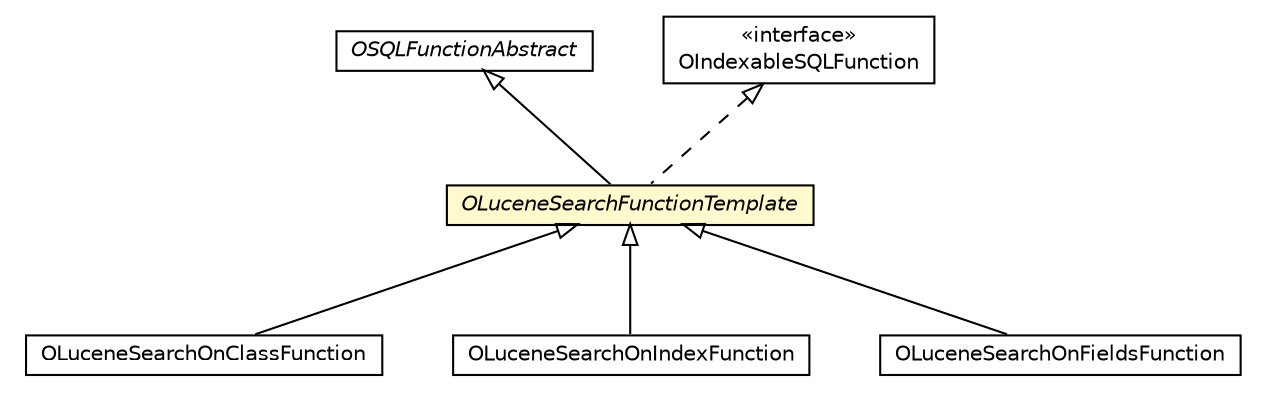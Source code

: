 #!/usr/local/bin/dot
#
# Class diagram 
# Generated by UMLGraph version R5_6-24-gf6e263 (http://www.umlgraph.org/)
#

digraph G {
	edge [fontname="Helvetica",fontsize=10,labelfontname="Helvetica",labelfontsize=10];
	node [fontname="Helvetica",fontsize=10,shape=plaintext];
	nodesep=0.25;
	ranksep=0.5;
	// com.orientechnologies.orient.core.sql.functions.OSQLFunctionAbstract
	c4406544 [label=<<table title="com.orientechnologies.orient.core.sql.functions.OSQLFunctionAbstract" border="0" cellborder="1" cellspacing="0" cellpadding="2" port="p" href="../../orient/core/sql/functions/OSQLFunctionAbstract.html">
		<tr><td><table border="0" cellspacing="0" cellpadding="1">
<tr><td align="center" balign="center"><font face="Helvetica-Oblique"> OSQLFunctionAbstract </font></td></tr>
		</table></td></tr>
		</table>>, URL="../../orient/core/sql/functions/OSQLFunctionAbstract.html", fontname="Helvetica", fontcolor="black", fontsize=10.0];
	// com.orientechnologies.orient.core.sql.functions.OIndexableSQLFunction
	c4406546 [label=<<table title="com.orientechnologies.orient.core.sql.functions.OIndexableSQLFunction" border="0" cellborder="1" cellspacing="0" cellpadding="2" port="p" href="../../orient/core/sql/functions/OIndexableSQLFunction.html">
		<tr><td><table border="0" cellspacing="0" cellpadding="1">
<tr><td align="center" balign="center"> &#171;interface&#187; </td></tr>
<tr><td align="center" balign="center"> OIndexableSQLFunction </td></tr>
		</table></td></tr>
		</table>>, URL="../../orient/core/sql/functions/OIndexableSQLFunction.html", fontname="Helvetica", fontcolor="black", fontsize=10.0];
	// com.orientechnologies.lucene.functions.OLuceneSearchOnClassFunction
	c4408227 [label=<<table title="com.orientechnologies.lucene.functions.OLuceneSearchOnClassFunction" border="0" cellborder="1" cellspacing="0" cellpadding="2" port="p" href="./OLuceneSearchOnClassFunction.html">
		<tr><td><table border="0" cellspacing="0" cellpadding="1">
<tr><td align="center" balign="center"> OLuceneSearchOnClassFunction </td></tr>
		</table></td></tr>
		</table>>, URL="./OLuceneSearchOnClassFunction.html", fontname="Helvetica", fontcolor="black", fontsize=10.0];
	// com.orientechnologies.lucene.functions.OLuceneSearchOnIndexFunction
	c4408228 [label=<<table title="com.orientechnologies.lucene.functions.OLuceneSearchOnIndexFunction" border="0" cellborder="1" cellspacing="0" cellpadding="2" port="p" href="./OLuceneSearchOnIndexFunction.html">
		<tr><td><table border="0" cellspacing="0" cellpadding="1">
<tr><td align="center" balign="center"> OLuceneSearchOnIndexFunction </td></tr>
		</table></td></tr>
		</table>>, URL="./OLuceneSearchOnIndexFunction.html", fontname="Helvetica", fontcolor="black", fontsize=10.0];
	// com.orientechnologies.lucene.functions.OLuceneSearchFunctionTemplate
	c4408230 [label=<<table title="com.orientechnologies.lucene.functions.OLuceneSearchFunctionTemplate" border="0" cellborder="1" cellspacing="0" cellpadding="2" port="p" bgcolor="lemonChiffon" href="./OLuceneSearchFunctionTemplate.html">
		<tr><td><table border="0" cellspacing="0" cellpadding="1">
<tr><td align="center" balign="center"><font face="Helvetica-Oblique"> OLuceneSearchFunctionTemplate </font></td></tr>
		</table></td></tr>
		</table>>, URL="./OLuceneSearchFunctionTemplate.html", fontname="Helvetica", fontcolor="black", fontsize=10.0];
	// com.orientechnologies.lucene.functions.OLuceneSearchOnFieldsFunction
	c4408231 [label=<<table title="com.orientechnologies.lucene.functions.OLuceneSearchOnFieldsFunction" border="0" cellborder="1" cellspacing="0" cellpadding="2" port="p" href="./OLuceneSearchOnFieldsFunction.html">
		<tr><td><table border="0" cellspacing="0" cellpadding="1">
<tr><td align="center" balign="center"> OLuceneSearchOnFieldsFunction </td></tr>
		</table></td></tr>
		</table>>, URL="./OLuceneSearchOnFieldsFunction.html", fontname="Helvetica", fontcolor="black", fontsize=10.0];
	//com.orientechnologies.lucene.functions.OLuceneSearchOnClassFunction extends com.orientechnologies.lucene.functions.OLuceneSearchFunctionTemplate
	c4408230:p -> c4408227:p [dir=back,arrowtail=empty];
	//com.orientechnologies.lucene.functions.OLuceneSearchOnIndexFunction extends com.orientechnologies.lucene.functions.OLuceneSearchFunctionTemplate
	c4408230:p -> c4408228:p [dir=back,arrowtail=empty];
	//com.orientechnologies.lucene.functions.OLuceneSearchFunctionTemplate extends com.orientechnologies.orient.core.sql.functions.OSQLFunctionAbstract
	c4406544:p -> c4408230:p [dir=back,arrowtail=empty];
	//com.orientechnologies.lucene.functions.OLuceneSearchFunctionTemplate implements com.orientechnologies.orient.core.sql.functions.OIndexableSQLFunction
	c4406546:p -> c4408230:p [dir=back,arrowtail=empty,style=dashed];
	//com.orientechnologies.lucene.functions.OLuceneSearchOnFieldsFunction extends com.orientechnologies.lucene.functions.OLuceneSearchFunctionTemplate
	c4408230:p -> c4408231:p [dir=back,arrowtail=empty];
}

